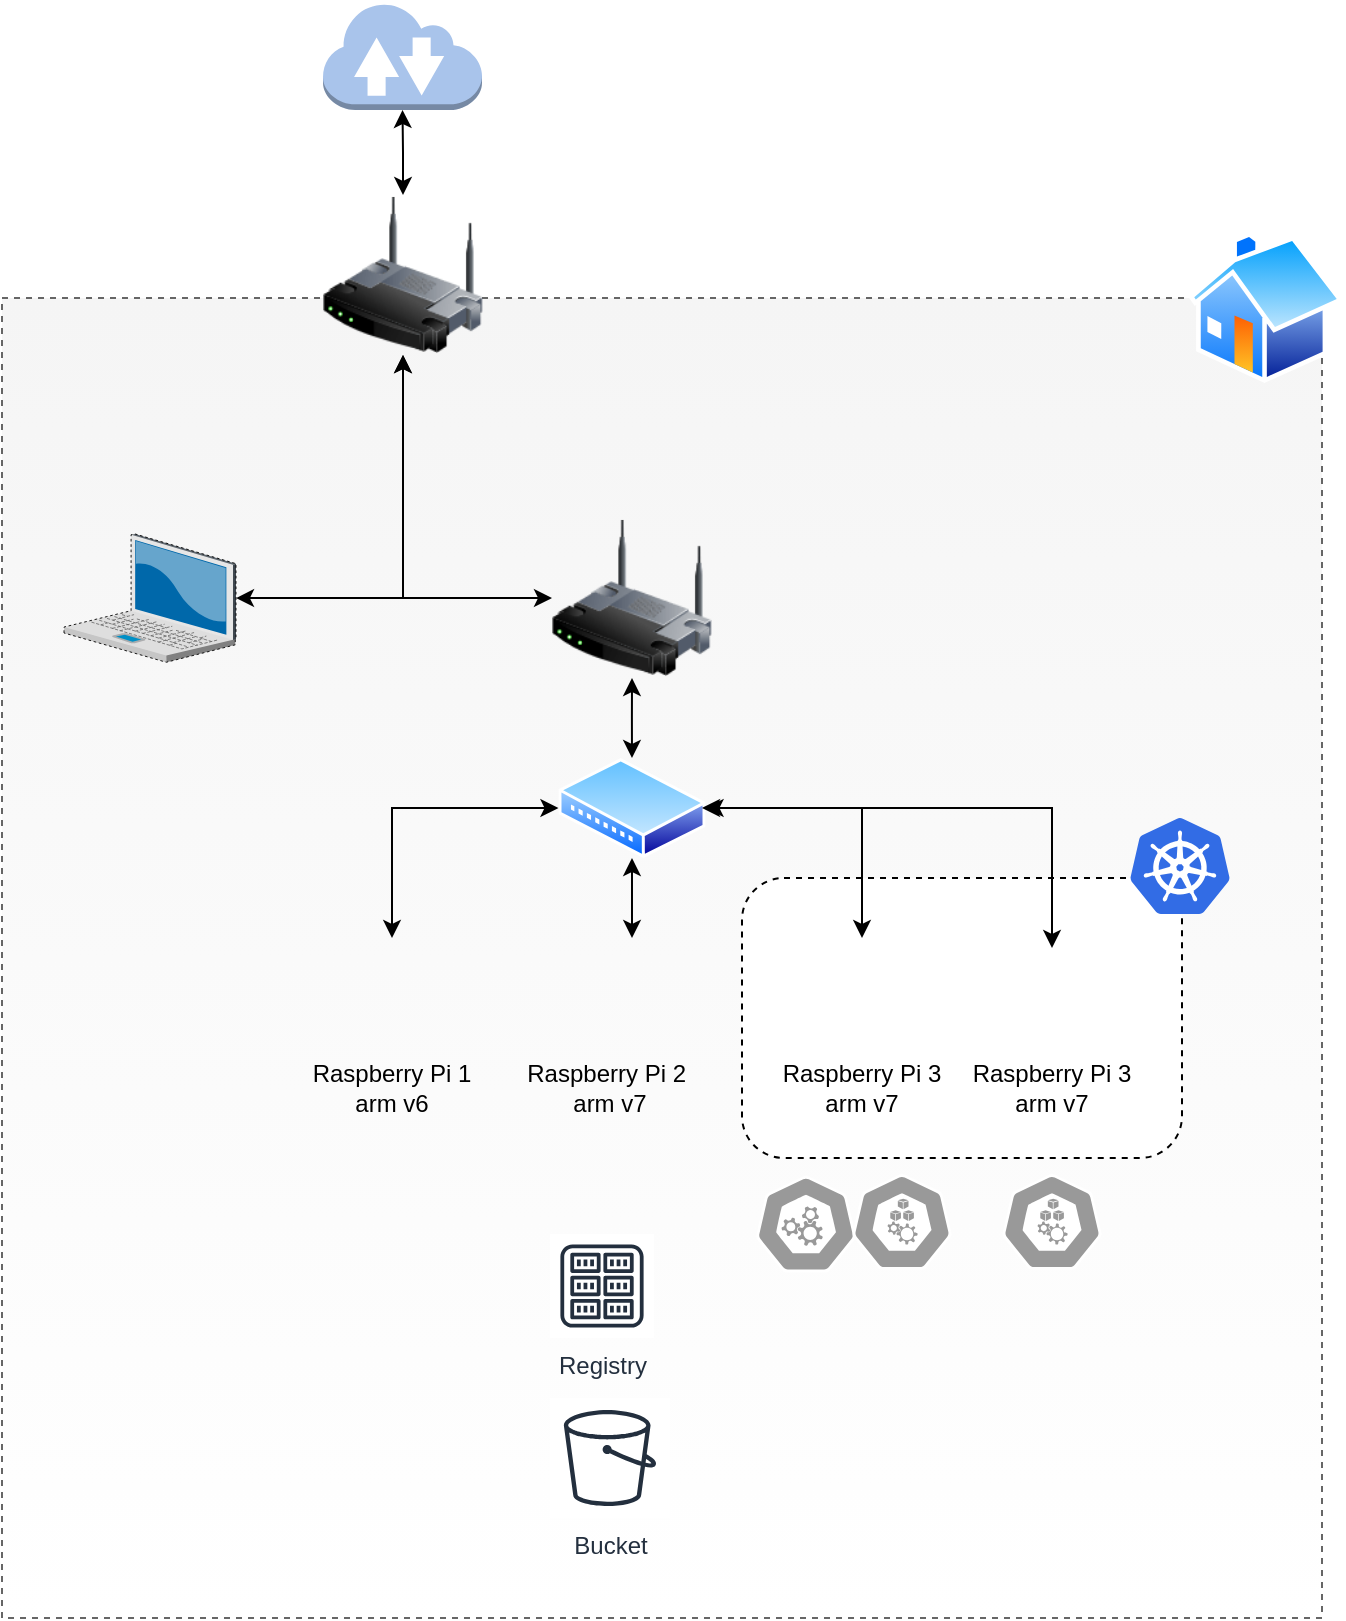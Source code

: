 <mxfile version="16.1.0" type="device"><diagram id="scqTliui7l19WtlWfga-" name="Page-1"><mxGraphModel dx="1303" dy="747" grid="1" gridSize="10" guides="1" tooltips="1" connect="1" arrows="1" fold="1" page="1" pageScale="1" pageWidth="850" pageHeight="1100" math="0" shadow="0"><root><mxCell id="0"/><mxCell id="1" parent="0"/><mxCell id="85zycEGT0VT9p6uc3Fut-36" value="" style="whiteSpace=wrap;html=1;aspect=fixed;dashed=1;fontSize=12;fillColor=#f5f5f5;fontColor=#333333;strokeColor=#666666;gradientColor=#ffffff;gradientDirection=south;" vertex="1" parent="1"><mxGeometry x="220" y="230" width="660" height="660" as="geometry"/></mxCell><mxCell id="85zycEGT0VT9p6uc3Fut-17" value="" style="rounded=1;whiteSpace=wrap;html=1;fontSize=12;dashed=1;" vertex="1" parent="1"><mxGeometry x="590" y="520" width="220" height="140" as="geometry"/></mxCell><mxCell id="85zycEGT0VT9p6uc3Fut-34" style="edgeStyle=orthogonalEdgeStyle;rounded=0;orthogonalLoop=1;jettySize=auto;html=1;fontSize=12;startArrow=classic;startFill=1;" edge="1" parent="1" source="85zycEGT0VT9p6uc3Fut-1" target="85zycEGT0VT9p6uc3Fut-2"><mxGeometry relative="1" as="geometry"/></mxCell><mxCell id="85zycEGT0VT9p6uc3Fut-1" value="" style="aspect=fixed;perimeter=ellipsePerimeter;html=1;align=center;shadow=0;dashed=0;spacingTop=3;image;image=img/lib/active_directory/wiring_hub.svg;" vertex="1" parent="1"><mxGeometry x="498.23" y="460" width="73.53" height="50" as="geometry"/></mxCell><mxCell id="85zycEGT0VT9p6uc3Fut-39" style="edgeStyle=orthogonalEdgeStyle;rounded=0;orthogonalLoop=1;jettySize=auto;html=1;entryX=0.5;entryY=1;entryDx=0;entryDy=0;fontSize=12;startArrow=classic;startFill=1;" edge="1" parent="1" source="85zycEGT0VT9p6uc3Fut-2" target="85zycEGT0VT9p6uc3Fut-25"><mxGeometry relative="1" as="geometry"/></mxCell><mxCell id="85zycEGT0VT9p6uc3Fut-2" value="" style="image;html=1;image=img/lib/clip_art/networking/Wireless_Router_128x128.png;flipH=1;" vertex="1" parent="1"><mxGeometry x="495" y="340" width="80" height="80" as="geometry"/></mxCell><mxCell id="85zycEGT0VT9p6uc3Fut-30" style="edgeStyle=orthogonalEdgeStyle;rounded=0;orthogonalLoop=1;jettySize=auto;html=1;entryX=0;entryY=0.5;entryDx=0;entryDy=0;fontSize=12;startArrow=classic;startFill=1;" edge="1" parent="1" source="85zycEGT0VT9p6uc3Fut-3" target="85zycEGT0VT9p6uc3Fut-1"><mxGeometry relative="1" as="geometry"><Array as="points"><mxPoint x="415" y="485"/></Array></mxGeometry></mxCell><mxCell id="85zycEGT0VT9p6uc3Fut-3" value="" style="shape=image;html=1;verticalAlign=top;verticalLabelPosition=bottom;labelBackgroundColor=#ffffff;imageAspect=0;aspect=fixed;image=https://cdn0.iconfinder.com/data/icons/font-awesome-brands-vol-2/512/raspberry-pi-128.png" vertex="1" parent="1"><mxGeometry x="390" y="550" width="50" height="50" as="geometry"/></mxCell><mxCell id="85zycEGT0VT9p6uc3Fut-31" style="edgeStyle=orthogonalEdgeStyle;rounded=0;orthogonalLoop=1;jettySize=auto;html=1;entryX=0.5;entryY=1;entryDx=0;entryDy=0;fontSize=12;startArrow=classic;startFill=1;" edge="1" parent="1" source="85zycEGT0VT9p6uc3Fut-4" target="85zycEGT0VT9p6uc3Fut-1"><mxGeometry relative="1" as="geometry"><Array as="points"><mxPoint x="535" y="540"/><mxPoint x="535" y="540"/></Array></mxGeometry></mxCell><mxCell id="85zycEGT0VT9p6uc3Fut-4" value="" style="shape=image;html=1;verticalAlign=top;verticalLabelPosition=bottom;labelBackgroundColor=#ffffff;imageAspect=0;aspect=fixed;image=https://cdn0.iconfinder.com/data/icons/font-awesome-brands-vol-2/512/raspberry-pi-128.png" vertex="1" parent="1"><mxGeometry x="499" y="550" width="50" height="50" as="geometry"/></mxCell><mxCell id="85zycEGT0VT9p6uc3Fut-11" value="Raspberry Pi 1&lt;br&gt;arm v6" style="text;html=1;strokeColor=none;fillColor=none;align=center;verticalAlign=middle;whiteSpace=wrap;rounded=0;fontSize=12;" vertex="1" parent="1"><mxGeometry x="370" y="610" width="90" height="30" as="geometry"/></mxCell><mxCell id="85zycEGT0VT9p6uc3Fut-12" value="Raspberry Pi 2&amp;nbsp;&lt;br&gt;arm v7" style="text;html=1;strokeColor=none;fillColor=none;align=center;verticalAlign=middle;whiteSpace=wrap;rounded=0;fontSize=12;" vertex="1" parent="1"><mxGeometry x="479" y="610" width="90" height="30" as="geometry"/></mxCell><mxCell id="85zycEGT0VT9p6uc3Fut-32" style="edgeStyle=orthogonalEdgeStyle;rounded=0;orthogonalLoop=1;jettySize=auto;html=1;fontSize=12;startArrow=classic;startFill=1;" edge="1" parent="1" source="85zycEGT0VT9p6uc3Fut-13" target="85zycEGT0VT9p6uc3Fut-1"><mxGeometry relative="1" as="geometry"><Array as="points"><mxPoint x="650" y="485"/></Array></mxGeometry></mxCell><mxCell id="85zycEGT0VT9p6uc3Fut-13" value="" style="shape=image;html=1;verticalAlign=top;verticalLabelPosition=bottom;labelBackgroundColor=#ffffff;imageAspect=0;aspect=fixed;image=https://cdn0.iconfinder.com/data/icons/font-awesome-brands-vol-2/512/raspberry-pi-128.png" vertex="1" parent="1"><mxGeometry x="625" y="550" width="50" height="50" as="geometry"/></mxCell><mxCell id="85zycEGT0VT9p6uc3Fut-14" value="Raspberry Pi 3&lt;br&gt;arm v7" style="text;html=1;strokeColor=none;fillColor=none;align=center;verticalAlign=middle;whiteSpace=wrap;rounded=0;fontSize=12;" vertex="1" parent="1"><mxGeometry x="605" y="610" width="90" height="30" as="geometry"/></mxCell><mxCell id="85zycEGT0VT9p6uc3Fut-33" style="edgeStyle=orthogonalEdgeStyle;rounded=0;orthogonalLoop=1;jettySize=auto;html=1;fontSize=12;startArrow=classic;startFill=1;" edge="1" parent="1"><mxGeometry relative="1" as="geometry"><mxPoint x="570" y="485" as="targetPoint"/><mxPoint x="745.0" y="555" as="sourcePoint"/><Array as="points"><mxPoint x="745" y="485"/></Array></mxGeometry></mxCell><mxCell id="85zycEGT0VT9p6uc3Fut-15" value="" style="shape=image;html=1;verticalAlign=top;verticalLabelPosition=bottom;labelBackgroundColor=#ffffff;imageAspect=0;aspect=fixed;image=https://cdn0.iconfinder.com/data/icons/font-awesome-brands-vol-2/512/raspberry-pi-128.png" vertex="1" parent="1"><mxGeometry x="720" y="550" width="50" height="50" as="geometry"/></mxCell><mxCell id="85zycEGT0VT9p6uc3Fut-16" value="Raspberry Pi 3&lt;br&gt;arm v7" style="text;html=1;strokeColor=none;fillColor=none;align=center;verticalAlign=middle;whiteSpace=wrap;rounded=0;fontSize=12;" vertex="1" parent="1"><mxGeometry x="700" y="610" width="90" height="30" as="geometry"/></mxCell><mxCell id="85zycEGT0VT9p6uc3Fut-18" value="" style="sketch=0;aspect=fixed;html=1;points=[];align=center;image;fontSize=12;image=img/lib/mscae/Kubernetes.svg;dashed=1;" vertex="1" parent="1"><mxGeometry x="784" y="490" width="50" height="48" as="geometry"/></mxCell><mxCell id="85zycEGT0VT9p6uc3Fut-19" value="" style="shape=image;html=1;verticalAlign=top;verticalLabelPosition=bottom;labelBackgroundColor=#ffffff;imageAspect=0;aspect=fixed;image=https://cdn0.iconfinder.com/data/icons/social-media-2104/24/social_media_social_media_logo_docker-128.png;dashed=1;fontSize=12;" vertex="1" parent="1"><mxGeometry x="391" y="650" width="48" height="48" as="geometry"/></mxCell><mxCell id="85zycEGT0VT9p6uc3Fut-20" value="" style="shape=image;html=1;verticalAlign=top;verticalLabelPosition=bottom;labelBackgroundColor=#ffffff;imageAspect=0;aspect=fixed;image=https://cdn0.iconfinder.com/data/icons/social-media-2104/24/social_media_social_media_logo_docker-128.png;dashed=1;fontSize=12;" vertex="1" parent="1"><mxGeometry x="500" y="650" width="48" height="48" as="geometry"/></mxCell><mxCell id="85zycEGT0VT9p6uc3Fut-21" value="" style="sketch=0;html=1;dashed=0;whitespace=wrap;fillColor=#999999;strokeColor=#ffffff;points=[[0.005,0.63,0],[0.1,0.2,0],[0.9,0.2,0],[0.5,0,0],[0.995,0.63,0],[0.72,0.99,0],[0.5,1,0],[0.28,0.99,0]];shape=mxgraph.kubernetes.icon;prIcon=master;fontSize=12;" vertex="1" parent="1"><mxGeometry x="597" y="668" width="50" height="50" as="geometry"/></mxCell><mxCell id="85zycEGT0VT9p6uc3Fut-22" value="" style="sketch=0;html=1;dashed=0;whitespace=wrap;fillColor=#999999;strokeColor=#ffffff;points=[[0.005,0.63,0],[0.1,0.2,0],[0.9,0.2,0],[0.5,0,0],[0.995,0.63,0],[0.72,0.99,0],[0.5,1,0],[0.28,0.99,0]];shape=mxgraph.kubernetes.icon;prIcon=node;fontSize=12;" vertex="1" parent="1"><mxGeometry x="720" y="668" width="50" height="48" as="geometry"/></mxCell><mxCell id="85zycEGT0VT9p6uc3Fut-23" value="" style="sketch=0;html=1;dashed=0;whitespace=wrap;fillColor=#999999;strokeColor=#ffffff;points=[[0.005,0.63,0],[0.1,0.2,0],[0.9,0.2,0],[0.5,0,0],[0.995,0.63,0],[0.72,0.99,0],[0.5,1,0],[0.28,0.99,0]];shape=mxgraph.kubernetes.icon;prIcon=node;fontSize=12;" vertex="1" parent="1"><mxGeometry x="645" y="668" width="50" height="48" as="geometry"/></mxCell><mxCell id="85zycEGT0VT9p6uc3Fut-24" value="Registry" style="sketch=0;outlineConnect=0;fontColor=#232F3E;gradientColor=none;strokeColor=#232F3E;fillColor=#ffffff;dashed=0;verticalLabelPosition=bottom;verticalAlign=top;align=center;html=1;fontSize=12;fontStyle=0;aspect=fixed;shape=mxgraph.aws4.resourceIcon;resIcon=mxgraph.aws4.registry;" vertex="1" parent="1"><mxGeometry x="494" y="698" width="52" height="52" as="geometry"/></mxCell><mxCell id="85zycEGT0VT9p6uc3Fut-40" style="edgeStyle=orthogonalEdgeStyle;rounded=0;orthogonalLoop=1;jettySize=auto;html=1;fontSize=12;startArrow=classic;startFill=1;" edge="1" parent="1" source="85zycEGT0VT9p6uc3Fut-25" target="85zycEGT0VT9p6uc3Fut-27"><mxGeometry relative="1" as="geometry"/></mxCell><mxCell id="85zycEGT0VT9p6uc3Fut-25" value="" style="image;html=1;image=img/lib/clip_art/networking/Wireless_Router_128x128.png;flipH=1;" vertex="1" parent="1"><mxGeometry x="380.5" y="178.5" width="80" height="80" as="geometry"/></mxCell><mxCell id="85zycEGT0VT9p6uc3Fut-27" value="" style="outlineConnect=0;dashed=0;verticalLabelPosition=bottom;verticalAlign=top;align=center;html=1;shape=mxgraph.aws3.internet_2;fillColor=#A9C4EB;gradientColor=none;fontSize=12;" vertex="1" parent="1"><mxGeometry x="380.5" y="82" width="79.5" height="54" as="geometry"/></mxCell><mxCell id="85zycEGT0VT9p6uc3Fut-28" value="" style="aspect=fixed;perimeter=ellipsePerimeter;html=1;align=center;shadow=0;dashed=0;spacingTop=3;image;image=img/lib/active_directory/home.svg;fontSize=12;fillColor=#A9C4EB;" vertex="1" parent="1"><mxGeometry x="813" y="196.84" width="78" height="75.66" as="geometry"/></mxCell><mxCell id="85zycEGT0VT9p6uc3Fut-38" style="edgeStyle=orthogonalEdgeStyle;rounded=0;orthogonalLoop=1;jettySize=auto;html=1;fontSize=12;startArrow=classic;startFill=1;" edge="1" parent="1" source="85zycEGT0VT9p6uc3Fut-29" target="85zycEGT0VT9p6uc3Fut-25"><mxGeometry relative="1" as="geometry"/></mxCell><mxCell id="85zycEGT0VT9p6uc3Fut-29" value="" style="verticalLabelPosition=bottom;sketch=0;aspect=fixed;html=1;verticalAlign=top;strokeColor=none;align=center;outlineConnect=0;shape=mxgraph.citrix.laptop_2;dashed=1;fontSize=12;fillColor=#A9C4EB;" vertex="1" parent="1"><mxGeometry x="251" y="348" width="86" height="64.13" as="geometry"/></mxCell><mxCell id="85zycEGT0VT9p6uc3Fut-35" value="Bucket" style="sketch=0;outlineConnect=0;fontColor=#232F3E;gradientColor=none;strokeColor=#232F3E;fillColor=#ffffff;dashed=0;verticalLabelPosition=bottom;verticalAlign=top;align=center;html=1;fontSize=12;fontStyle=0;aspect=fixed;shape=mxgraph.aws4.resourceIcon;resIcon=mxgraph.aws4.bucket;" vertex="1" parent="1"><mxGeometry x="494" y="780" width="60" height="60" as="geometry"/></mxCell></root></mxGraphModel></diagram></mxfile>